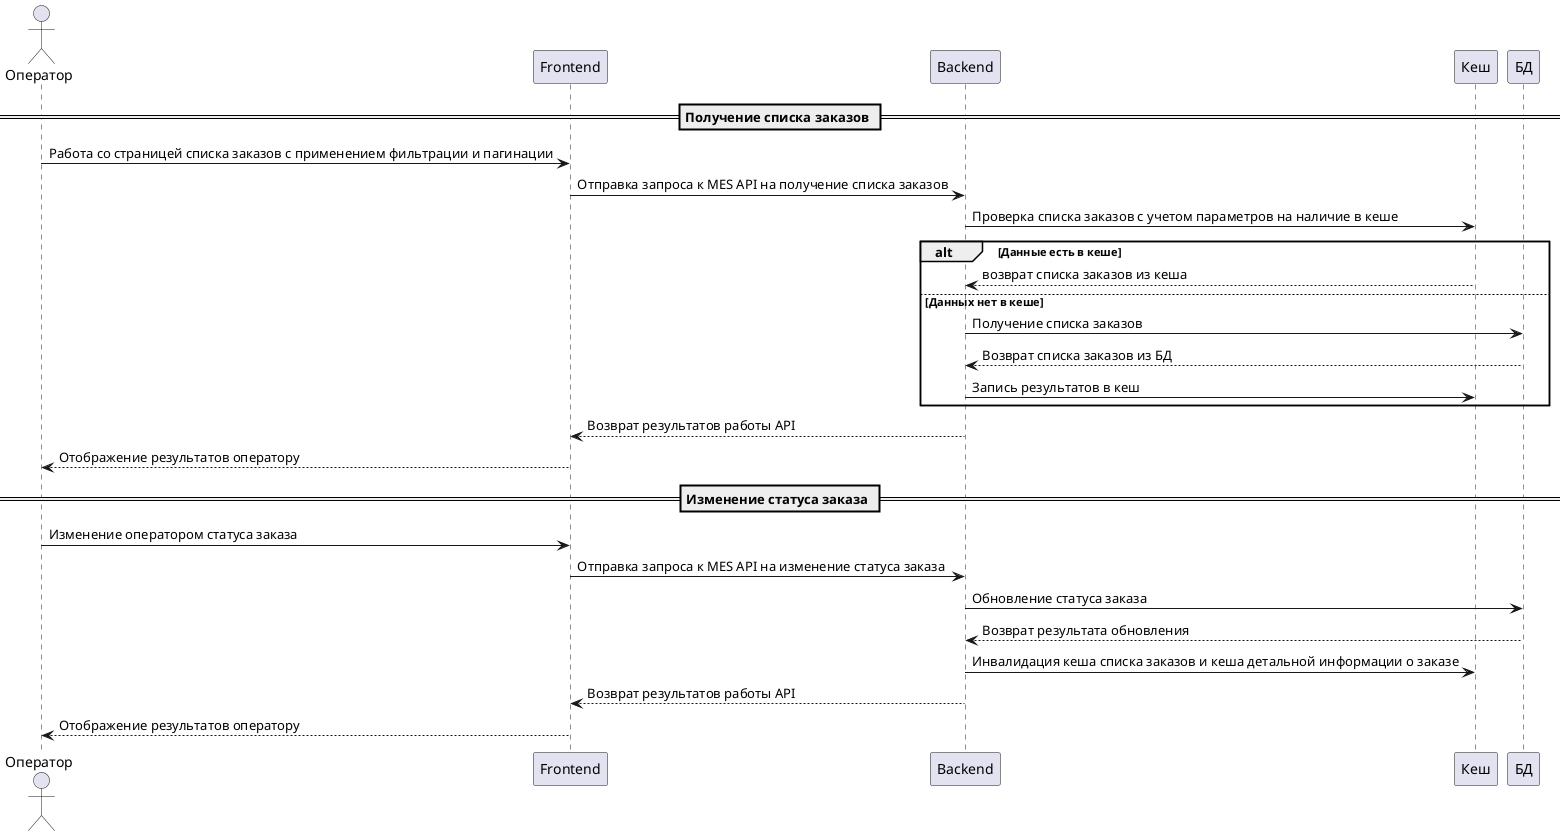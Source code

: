 @startuml Диаграмма последовательности чтения списка заказов в MES
actor "Оператор" as op
participant "Frontend" as front
participant "Backend" as back
participant "Кеш" as cache
participant "БД" as db

== Получение списка заказов ==
op -> front: Работа со страницей списка заказов с применением фильтрации и пагинации
front -> back: Отправка запроса к MES API на получение списка заказов
back -> cache: Проверка списка заказов с учетом параметров на наличие в кеше

alt Данные есть в кеше
    cache --> back: возврат списка заказов из кеша
else Данных нет в кеше
    back -> db: Получение списка заказов
    db --> back: Возврат списка заказов из БД
    back -> cache: Запись результатов в кеш
end

back --> front: Возврат результатов работы API
front --> op: Отображение результатов оператору

== Изменение статуса заказа ==

op -> front: Изменение оператором статуса заказа
front -> back: Отправка запроса к MES API на изменение статуса заказа
back -> db: Обновление статуса заказа
db --> back: Возврат результата обновления
back -> cache: Инвалидация кеша списка заказов и кеша детальной информации о заказе
back --> front: Возврат результатов работы API
front --> op: Отображение результатов оператору

@enduml